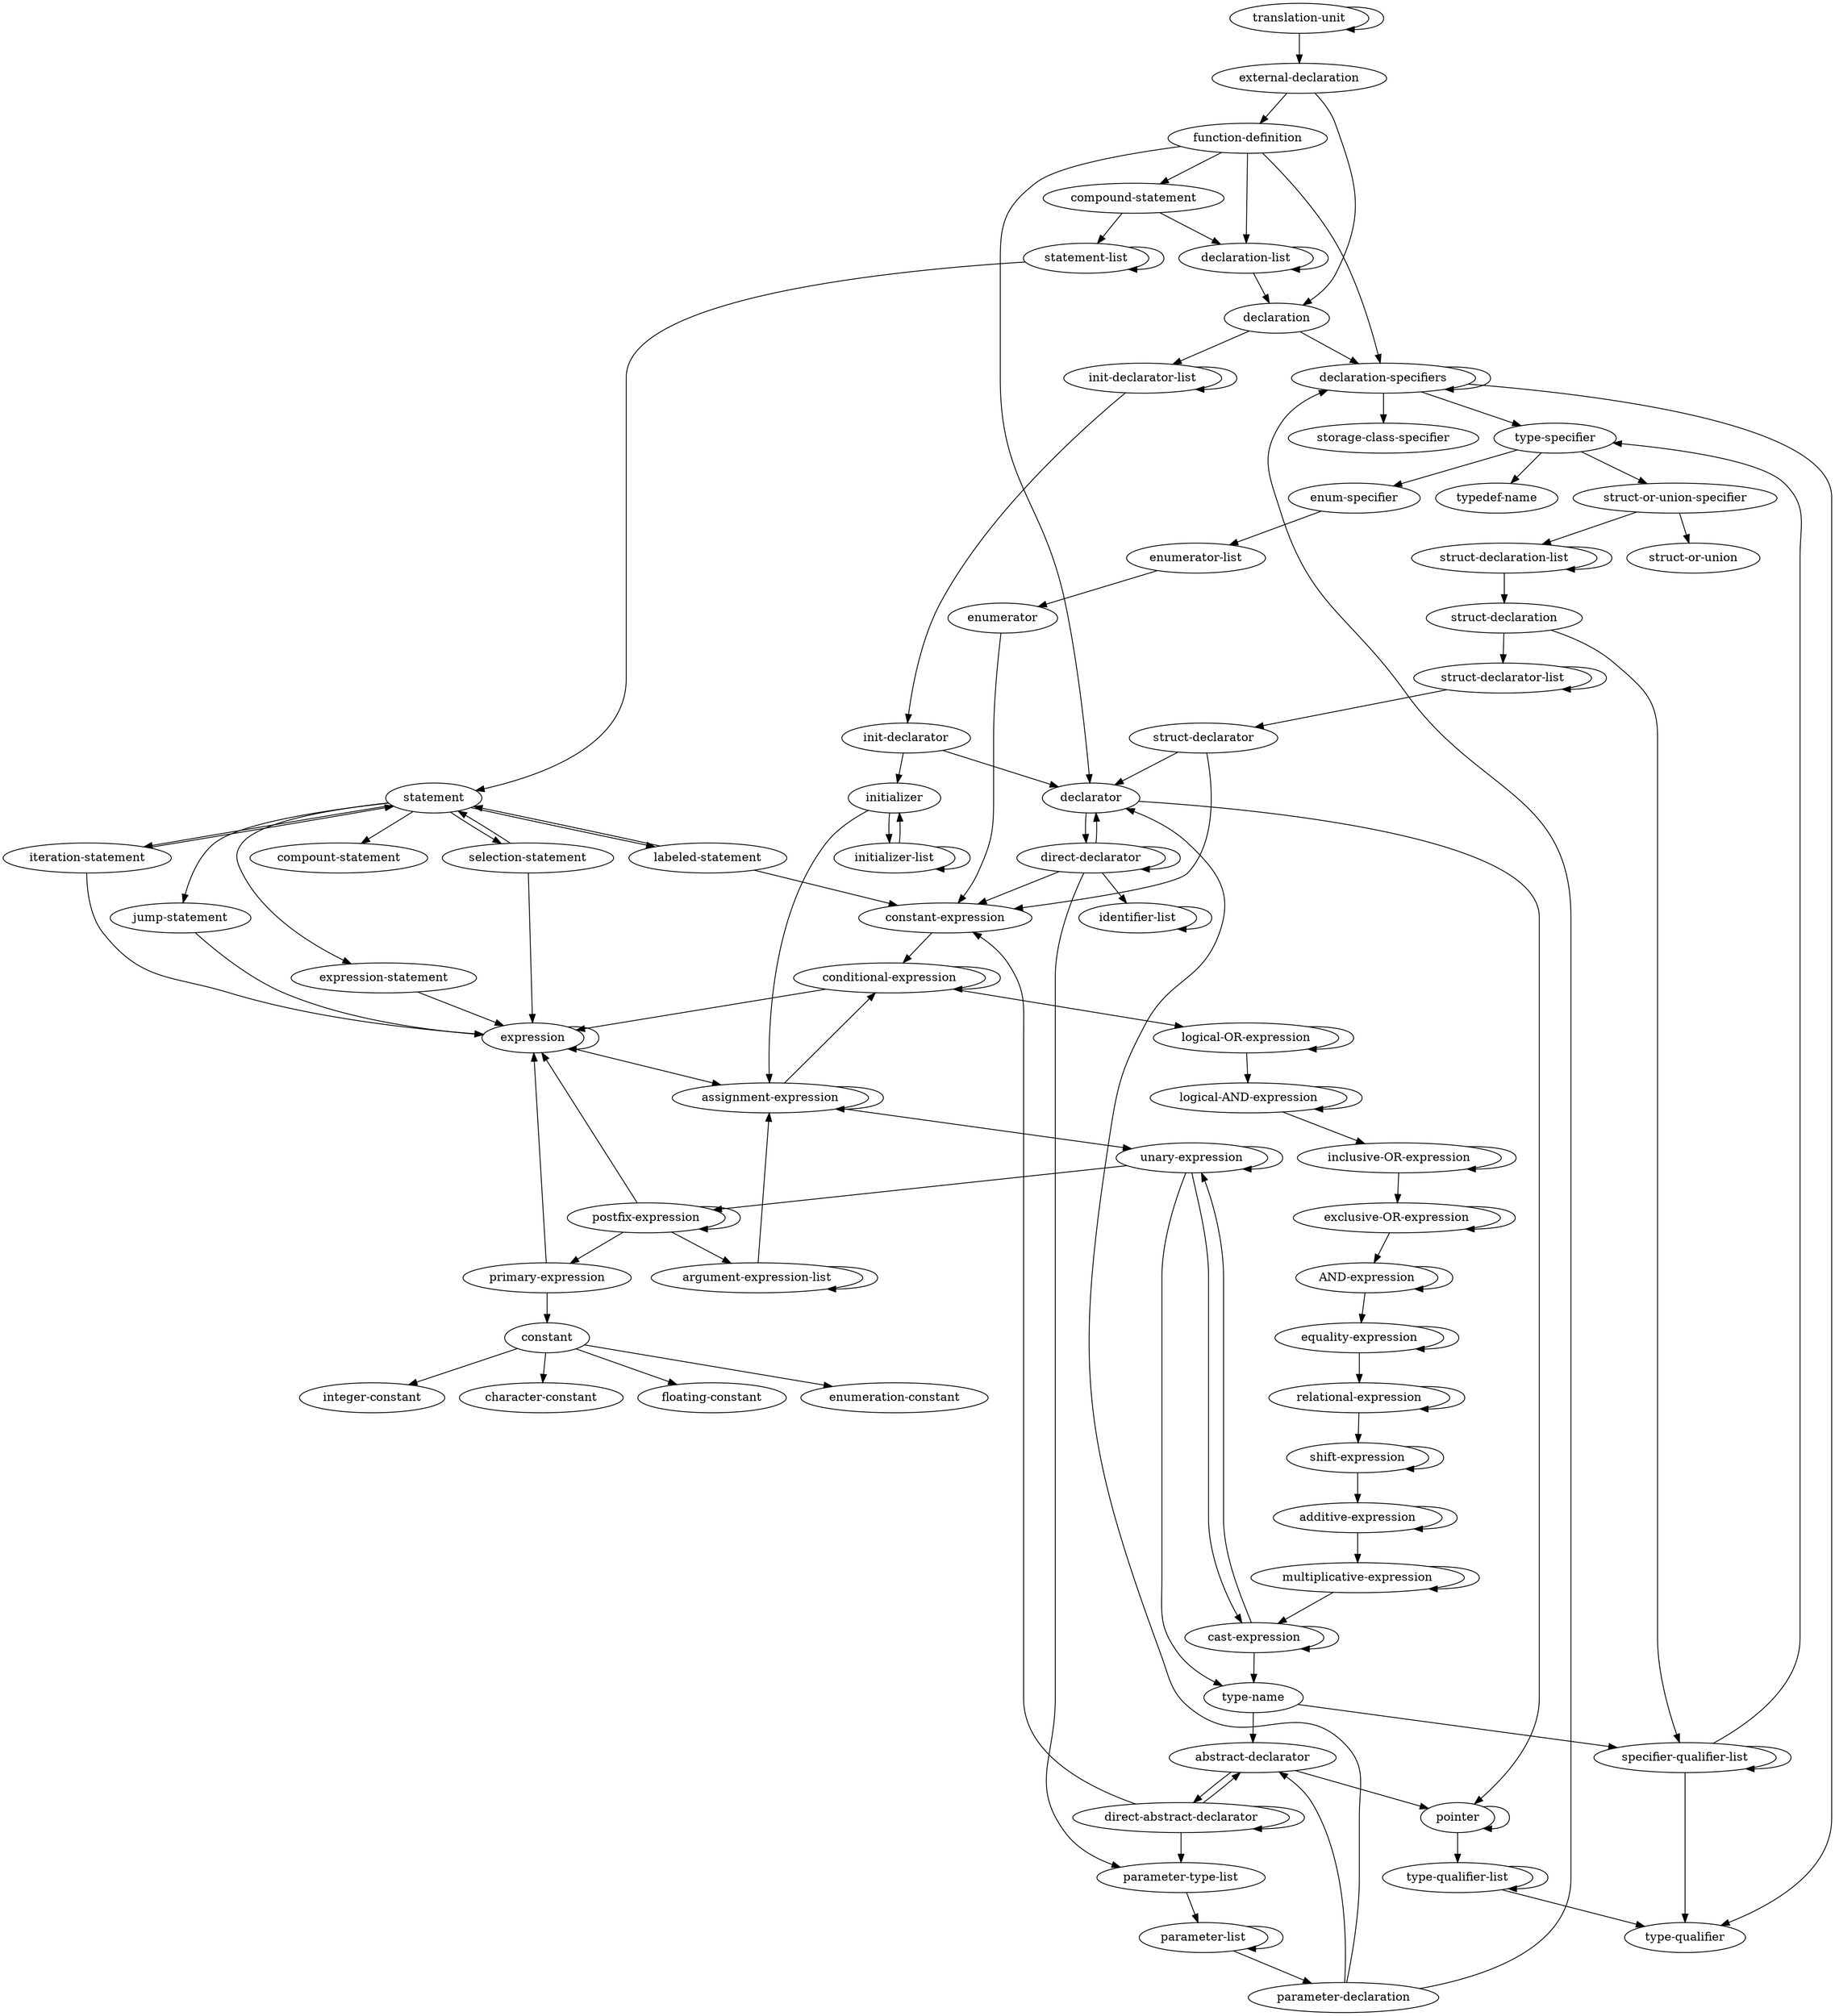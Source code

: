 digraph {
<translation-unit> -> <external-declaration>;
<translation-unit> -> <translation-unit>;
<external-declaration> -> <function-definition>;
<external-declaration> -> <declaration>;
<function-definition> -> <declaration-specifiers>;
<function-definition> -> <declarator>;
<function-definition> -> <declaration-list>;
<function-definition> -> <compound-statement>;
<declaration> -> <declaration-specifiers>;
<declaration> -> <init-declarator-list>;
<declaration-list> -> <declaration-list>;
<declaration-list> -> <declaration>;
<declaration-specifiers> -> <declaration-specifiers>;
<declaration-specifiers> -> <storage-class-specifier>;
<declaration-specifiers> -> <type-specifier>;
<declaration-specifiers> -> <type-qualifier>;
<type-specifier> -> <struct-or-union-specifier>;
<type-specifier> -> <enum-specifier>;
<type-specifier> -> <typedef-name>;
<struct-or-union-specifier> -> <struct-or-union>;
<struct-or-union-specifier> -> <struct-declaration-list>;
<struct-declaration-list> -> <struct-declaration-list>;
<struct-declaration-list> -> <struct-declaration>;
<init-declarator-list> -> <init-declarator-list>;
<init-declarator-list> -> <init-declarator>;
<init-declarator> -> <declarator>;
<init-declarator> -> <initializer>;
<struct-declaration> -> <specifier-qualifier-list>;
<struct-declaration> -> <struct-declarator-list>;
<specifier-qualifier-list> -> <specifier-qualifier-list>;
<specifier-qualifier-list> -> <type-specifier>;
<specifier-qualifier-list> -> <type-qualifier>;
<struct-declarator-list> -> <struct-declarator-list>;
<struct-declarator-list> -> <struct-declarator>;
<struct-declarator> -> <declarator>;
<struct-declarator> -> <constant-expression>;
<enum-specifier> -> <enumerator-list>;
<enumerator-list> -> <enumerator>;
<enumerator> -> <constant-expression>;
<declarator> -> <pointer>;
<declarator> -> <direct-declarator>;
<direct-declarator> -> <direct-declarator>;
<direct-declarator> -> <declarator>;
<direct-declarator> -> <constant-expression>;
<direct-declarator> -> <parameter-type-list>;
<direct-declarator> -> <identifier-list>;
<pointer> -> <pointer>;
<pointer> -> <type-qualifier-list>;
<type-qualifier-list> -> <type-qualifier-list>;
<type-qualifier-list> -> <type-qualifier>;
<parameter-type-list> -> <parameter-list>;
<parameter-list> -> <parameter-list>;
<parameter-list> -> <parameter-declaration>;
<parameter-declaration> -> <declaration-specifiers>;
<parameter-declaration> -> <declarator>;
<parameter-declaration> -> <abstract-declarator>;
<identifier-list> -> <identifier-list>;
<initializer> -> <assignment-expression>;
<initializer> -> <initializer-list>;
<initializer-list> -> <initializer-list>;
<initializer-list> -> <initializer>;
<type-name> -> <specifier-qualifier-list>;
<type-name> -> <abstract-declarator>;
<abstract-declarator> -> <pointer>;
<abstract-declarator> -> <direct-abstract-declarator>;
<direct-abstract-declarator> -> <direct-abstract-declarator>;
<direct-abstract-declarator> -> <abstract-declarator>;
<direct-abstract-declarator> -> <constant-expression>;
<direct-abstract-declarator> -> <parameter-type-list>;
<statement> -> <labeled-statement>;
<statement> -> <expression-statement>;
<statement> -> <compount-statement>;
<statement> -> <selection-statement>;
<statement> -> <iteration-statement>;
<statement> -> <jump-statement>;
<labeled-statement> -> <statement>;
<labeled-statement> -> <constant-expression>;
<expression-statement> -> <expression>;
<compound-statement> -> <declaration-list>;
<compound-statement> -> <statement-list>;
<statement-list> -> <statement-list>;
<statement-list> -> <statement>;
<selection-statement> -> <expression>;
<selection-statement> -> <statement>;
<iteration-statement> -> <expression>;
<iteration-statement> -> <statement>;
<jump-statement> -> <expression>;
<expression> -> <expression>;
<expression> -> <assignment-expression>;
<assignment-expression> -> <assignment-expression>;
<assignment-expression> -> <conditional-expression>;
<assignment-expression> -> <unary-expression>;
<conditional-expression> -> <conditional-expression>;
<conditional-expression> -> <logical-OR-expression>;
<conditional-expression> -> <expression>;
<constant-expression> -> <conditional-expression>;
<logical-OR-expression> -> <logical-OR-expression>;
<logical-OR-expression> -> <logical-AND-expression>;
<logical-AND-expression> -> <logical-AND-expression>;
<logical-AND-expression> -> <inclusive-OR-expression>;
<inclusive-OR-expression> -> <inclusive-OR-expression>;
<inclusive-OR-expression> -> <exclusive-OR-expression>;
<exclusive-OR-expression> -> <exclusive-OR-expression>;
<exclusive-OR-expression> -> <AND-expression>;
<AND-expression> -> <AND-expression>;
<AND-expression> -> <equality-expression>;
<equality-expression> -> <equality-expression>;
<equality-expression> -> <relational-expression>;
<relational-expression> -> <relational-expression>;
<relational-expression> -> <shift-expression>;
<shift-expression> -> <shift-expression>;
<shift-expression> -> <additive-expression>;
<additive-expression> -> <additive-expression>;
<additive-expression> -> <multiplicative-expression>;
<multiplicative-expression> -> <multiplicative-expression>;
<multiplicative-expression> -> <cast-expression>;
<cast-expression> -> <cast-expression>;
<cast-expression> -> <unary-expression>;
<cast-expression> -> <type-name>;
<unary-expression> -> <unary-expression>;
<unary-expression> -> <postfix-expression>;
<unary-expression> -> <cast-expression>;
<unary-expression> -> <type-name>;
<postfix-expression> -> <postfix-expression>;
<postfix-expression> -> <primary-expression>;
<postfix-expression> -> <expression>;
<postfix-expression> -> <argument-expression-list>;
<primary-expression> -> <constant>;
<primary-expression> -> <expression>;
<argument-expression-list> -> <argument-expression-list>;
<argument-expression-list> -> <assignment-expression>;
<constant> -> <integer-constant>;
<constant> -> <character-constant>;
<constant> -> <floating-constant>;
<constant> -> <enumeration-constant>;
}
